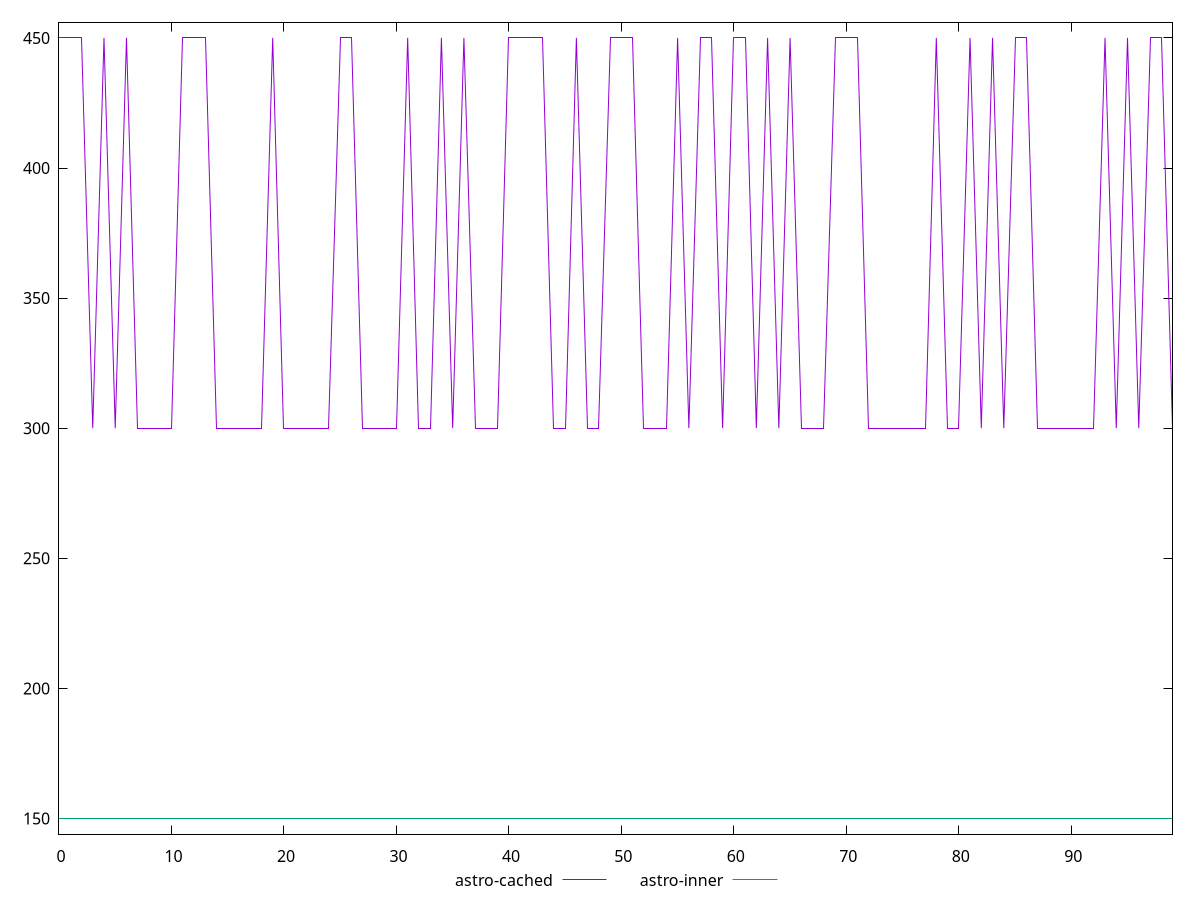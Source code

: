 reset

$astroCached <<EOF
0 450
1 450
2 450
3 300
4 450
5 300
6 450
7 300
8 300
9 300
10 300
11 450
12 450
13 450
14 300
15 300
16 300
17 300
18 300
19 450
20 300
21 300
22 300
23 300
24 300
25 450
26 450
27 300
28 300
29 300
30 300
31 450
32 300
33 300
34 450
35 300
36 450
37 300
38 300
39 300
40 450
41 450
42 450
43 450
44 300
45 300
46 450
47 300
48 300
49 450
50 450
51 450
52 300
53 300
54 300
55 450
56 300
57 450
58 450
59 300
60 450
61 450
62 300
63 450
64 300
65 450
66 300
67 300
68 300
69 450
70 450
71 450
72 300
73 300
74 300
75 300
76 300
77 300
78 450
79 300
80 300
81 450
82 300
83 450
84 300
85 450
86 450
87 300
88 300
89 300
90 300
91 300
92 300
93 450
94 300
95 450
96 300
97 450
98 450
99 300
EOF

$astroInner <<EOF
0 150
1 150
2 150
3 150
4 150
5 150
6 150
7 150
8 150
9 150
10 150
11 150
12 150
13 150
14 150
15 150
16 150
17 150
18 150
19 150
20 150
21 150
22 150
23 150
24 150
25 150
26 150
27 150
28 150
29 150
30 150
31 150
32 150
33 150
34 150
35 150
36 150
37 150
38 150
39 150
40 150
41 150
42 150
43 150
44 150
45 150
46 150
47 150
48 150
49 150
50 150
51 150
52 150
53 150
54 150
55 150
56 150
57 150
58 150
59 150
60 150
61 150
62 150
63 150
64 150
65 150
66 150
67 150
68 150
69 150
70 150
71 150
72 150
73 150
74 150
75 150
76 150
77 150
78 150
79 150
80 150
81 150
82 150
83 150
84 150
85 150
86 150
87 150
88 150
89 150
90 150
91 150
92 150
93 150
94 150
95 150
96 150
97 150
98 150
99 150
EOF

set key outside below
set xrange [0:99]
set yrange [144:456]
set trange [144:456]
set terminal svg size 640, 520 enhanced background rgb 'white'
set output "reports/report_00033_2021-03-01T14-23-16.841Z/unused-css-rules/comparison/line/1_vs_2.svg"

plot $astroCached title "astro-cached" with line, \
     $astroInner title "astro-inner" with line

reset
